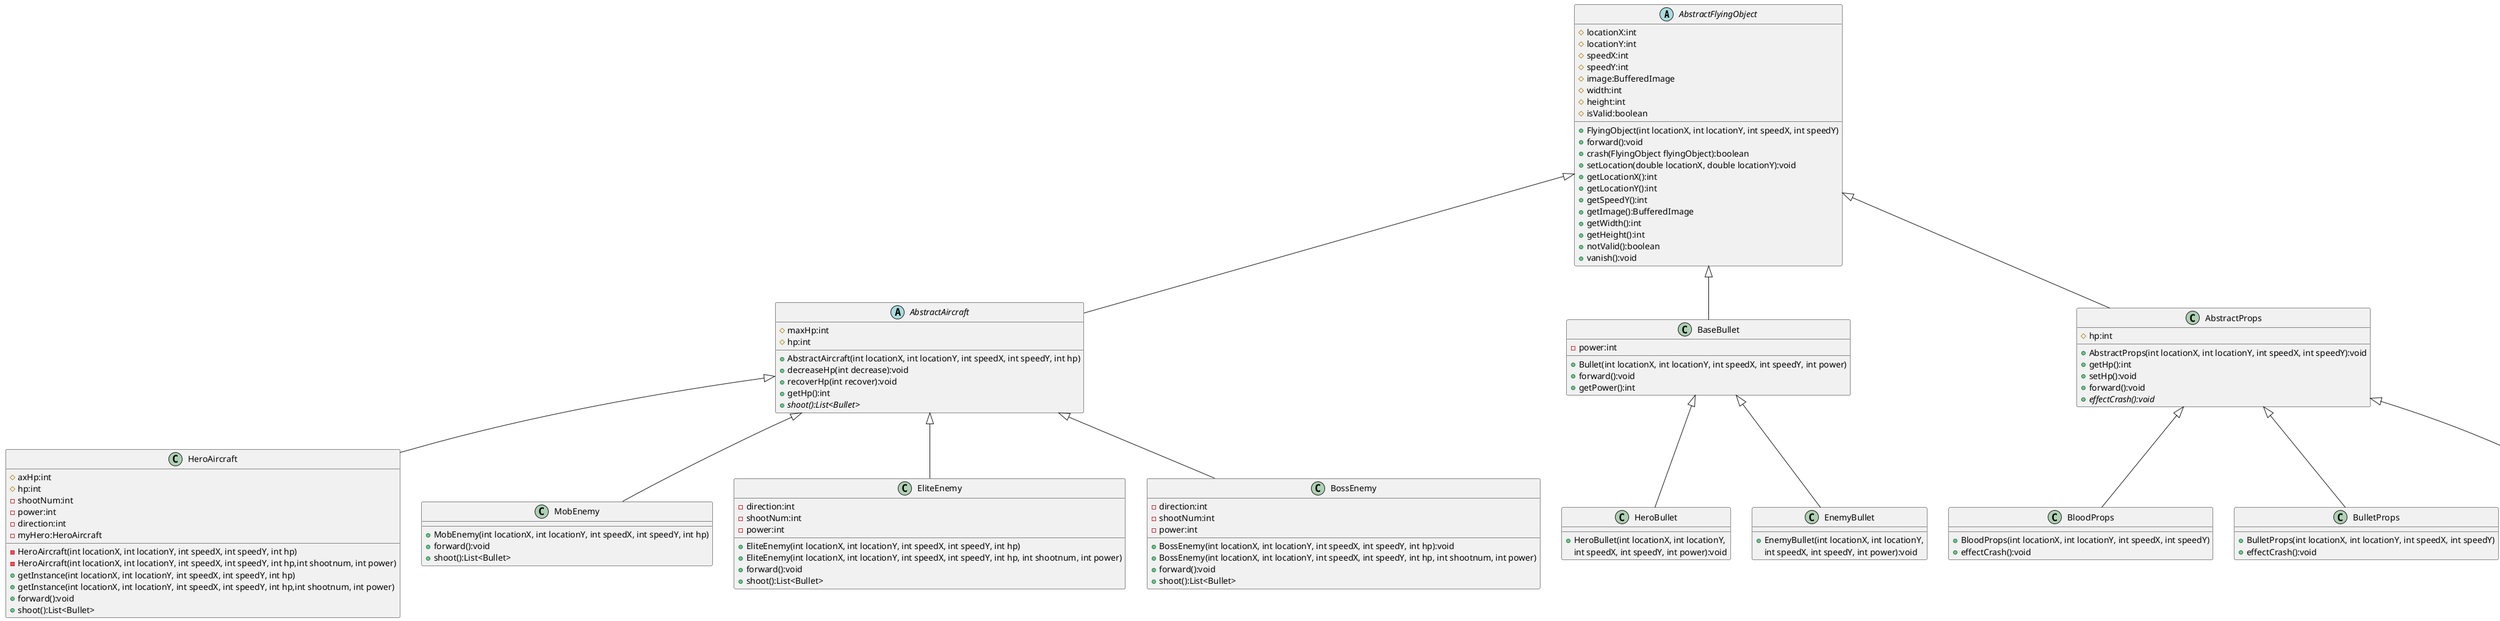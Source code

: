 @startuml
'https://plantuml.com/class-diagram

abstract class AbstractFlyingObject
{
    # locationX:int
    # locationY:int
    # speedX:int
    # speedY:int
    # image:BufferedImage
    # width:int
    # height:int
    # isValid:boolean

    + FlyingObject(int locationX, int locationY, int speedX, int speedY)
    + forward():void
    + crash(FlyingObject flyingObject):boolean
    + setLocation(double locationX, double locationY):void
    + getLocationX():int
    + getLocationY():int
    + getSpeedY():int
    + getImage():BufferedImage
    + getWidth():int
    + getHeight():int
    + notValid():boolean
    + vanish():void
}
abstract class AbstractAircraft
{
	# maxHp:int
    # hp:int
    + AbstractAircraft(int locationX, int locationY, int speedX, int speedY, int hp)
    + decreaseHp(int decrease):void
    + recoverHp(int recover):void
    + getHp():int
    + {abstract} shoot():List<Bullet>
 }

class BaseBullet
{
    - power:int
    + Bullet(int locationX, int locationY, int speedX, int speedY, int power)
    + forward():void
	+ getPower():int
}

AbstractFlyingObject <|-- AbstractAircraft
AbstractFlyingObject <|-- BaseBullet
AbstractFlyingObject <|-- AbstractProps

AbstractAircraft <|-- HeroAircraft
AbstractAircraft <|-- MobEnemy
AbstractAircraft <|-- EliteEnemy
AbstractAircraft <|-- BossEnemy

BaseBullet <|-- HeroBullet
BaseBullet <|-- EnemyBullet
AbstractProps <|-- BloodProps
AbstractProps <|-- BulletProps
AbstractProps <|-- BombProps


class HeroAircraft {
    # axHp:int
    # hp:int
    - shootNum:int
    - power:int
    - direction:int
    - myHero:HeroAircraft
    - HeroAircraft(int locationX, int locationY, int speedX, int speedY, int hp)
    - HeroAircraft(int locationX, int locationY, int speedX, int speedY, int hp,int shootnum, int power)
    + getInstance(int locationX, int locationY, int speedX, int speedY, int hp)
    + getInstance(int locationX, int locationY, int speedX, int speedY, int hp,int shootnum, int power)
    + forward():void
    + shoot():List<Bullet>
}

class MobEnemy {
    + MobEnemy(int locationX, int locationY, int speedX, int speedY, int hp)
    + forward():void
    + shoot():List<Bullet>
}

class EliteEnemy
{

    - direction:int
    - shootNum:int
    - power:int
    + EliteEnemy(int locationX, int locationY, int speedX, int speedY, int hp)
    + EliteEnemy(int locationX, int locationY, int speedX, int speedY, int hp, int shootnum, int power)
    + forward():void
    + shoot():List<Bullet>
}

class BossEnemy
{

    - direction:int
    - shootNum:int
    - power:int
    + BossEnemy(int locationX, int locationY, int speedX, int speedY, int hp):void
    + BossEnemy(int locationX, int locationY, int speedX, int speedY, int hp, int shootnum, int power)
    + forward():void
    + shoot():List<Bullet>
}



class HeroBullet {
    + HeroBullet(int locationX, int locationY,
     int speedX, int speedY, int power):void
}

class EnemyBullet {
    + EnemyBullet(int locationX, int locationY,
     int speedX, int speedY, int power):void
}

class AbstractProps{
    # hp:int
    + AbstractProps(int locationX, int locationY, int speedX, int speedY):void
    + getHp():int
    + setHp():void
    + forward():void
    +{abstract}effectCrash():void
}

class BloodProps
{
+ BloodProps(int locationX, int locationY, int speedX, int speedY)
+ effectCrash():void
}

class BulletProps
{
+ BulletProps(int locationX, int locationY, int speedX, int speedY)
+ effectCrash():void
}

class BombProps
{
+ BombProps(int locationX, int locationY, int speedX, int speedY)
+ effectCrash():void
}








@enduml